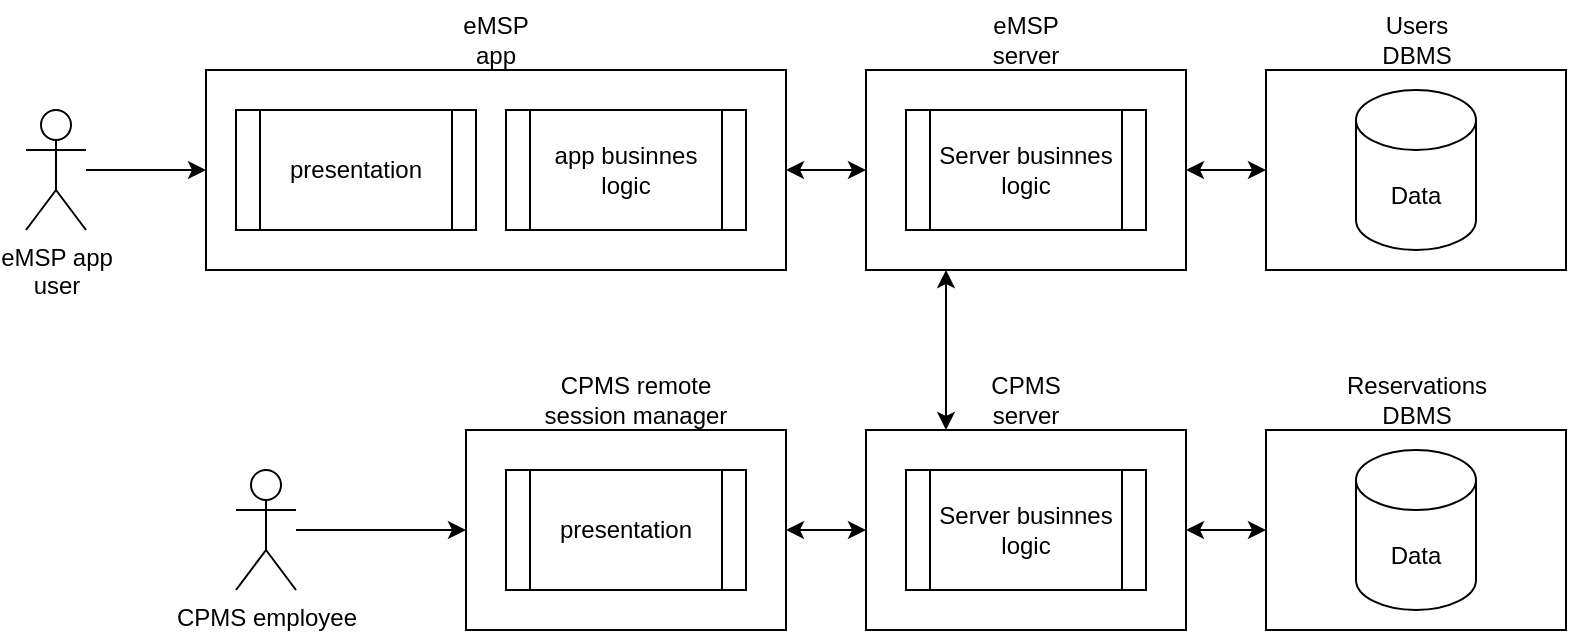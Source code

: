 <mxfile version="20.8.1" type="device"><diagram id="V_XcaT0CtuNlJ0raQy3x" name="Page-1"><mxGraphModel dx="2082" dy="1057" grid="1" gridSize="10" guides="1" tooltips="1" connect="1" arrows="1" fold="1" page="1" pageScale="1" pageWidth="850" pageHeight="1100" math="0" shadow="0"><root><mxCell id="0"/><mxCell id="1" parent="0"/><mxCell id="iNuc_WW1Xu3bFhKJDsRs-13" value="" style="rounded=0;whiteSpace=wrap;html=1;" parent="1" vertex="1"><mxGeometry x="360" y="250" width="160" height="100" as="geometry"/></mxCell><mxCell id="iNuc_WW1Xu3bFhKJDsRs-15" value="Server businnes logic" style="shape=process;whiteSpace=wrap;html=1;backgroundOutline=1;" parent="1" vertex="1"><mxGeometry x="380" y="270" width="120" height="60" as="geometry"/></mxCell><mxCell id="iNuc_WW1Xu3bFhKJDsRs-17" value="" style="rounded=0;whiteSpace=wrap;html=1;" parent="1" vertex="1"><mxGeometry x="560" y="250" width="150" height="100" as="geometry"/></mxCell><mxCell id="iNuc_WW1Xu3bFhKJDsRs-18" value="Users&lt;br&gt;DBMS" style="text;html=1;align=center;verticalAlign=middle;resizable=0;points=[];autosize=1;strokeColor=none;fillColor=none;" parent="1" vertex="1"><mxGeometry x="605" y="215" width="60" height="40" as="geometry"/></mxCell><mxCell id="iNuc_WW1Xu3bFhKJDsRs-23" value="" style="rounded=0;whiteSpace=wrap;html=1;" parent="1" vertex="1"><mxGeometry x="30" y="250" width="290" height="100" as="geometry"/></mxCell><mxCell id="iNuc_WW1Xu3bFhKJDsRs-25" value="eMSP &lt;br&gt;app" style="text;html=1;strokeColor=none;fillColor=none;align=center;verticalAlign=middle;whiteSpace=wrap;rounded=0;" parent="1" vertex="1"><mxGeometry x="145" y="220" width="60" height="30" as="geometry"/></mxCell><mxCell id="iNuc_WW1Xu3bFhKJDsRs-6" value="presentation" style="shape=process;whiteSpace=wrap;html=1;backgroundOutline=1;" parent="1" vertex="1"><mxGeometry x="45" y="270" width="120" height="60" as="geometry"/></mxCell><mxCell id="iNuc_WW1Xu3bFhKJDsRs-14" value="app businnes logic" style="shape=process;whiteSpace=wrap;html=1;backgroundOutline=1;" parent="1" vertex="1"><mxGeometry x="180" y="270" width="120" height="60" as="geometry"/></mxCell><mxCell id="iNuc_WW1Xu3bFhKJDsRs-27" value="eMSP server" style="text;html=1;strokeColor=none;fillColor=none;align=center;verticalAlign=middle;whiteSpace=wrap;rounded=0;" parent="1" vertex="1"><mxGeometry x="410" y="220" width="60" height="30" as="geometry"/></mxCell><mxCell id="iNuc_WW1Xu3bFhKJDsRs-29" value="" style="endArrow=classic;startArrow=classic;html=1;rounded=0;entryX=0;entryY=0.5;entryDx=0;entryDy=0;exitX=1;exitY=0.5;exitDx=0;exitDy=0;" parent="1" source="iNuc_WW1Xu3bFhKJDsRs-23" target="iNuc_WW1Xu3bFhKJDsRs-13" edge="1"><mxGeometry width="50" height="50" relative="1" as="geometry"><mxPoint x="310" y="320" as="sourcePoint"/><mxPoint x="360" y="270" as="targetPoint"/></mxGeometry></mxCell><mxCell id="iNuc_WW1Xu3bFhKJDsRs-30" value="" style="endArrow=classic;startArrow=classic;html=1;rounded=0;exitX=1;exitY=0.5;exitDx=0;exitDy=0;entryX=0;entryY=0.5;entryDx=0;entryDy=0;" parent="1" source="iNuc_WW1Xu3bFhKJDsRs-13" target="iNuc_WW1Xu3bFhKJDsRs-17" edge="1"><mxGeometry width="50" height="50" relative="1" as="geometry"><mxPoint x="520" y="320" as="sourcePoint"/><mxPoint x="570" y="270" as="targetPoint"/></mxGeometry></mxCell><mxCell id="iNuc_WW1Xu3bFhKJDsRs-31" value="" style="rounded=0;whiteSpace=wrap;html=1;" parent="1" vertex="1"><mxGeometry x="360" y="430" width="160" height="100" as="geometry"/></mxCell><mxCell id="iNuc_WW1Xu3bFhKJDsRs-32" value="Server businnes logic" style="shape=process;whiteSpace=wrap;html=1;backgroundOutline=1;" parent="1" vertex="1"><mxGeometry x="380" y="450" width="120" height="60" as="geometry"/></mxCell><mxCell id="iNuc_WW1Xu3bFhKJDsRs-33" value="" style="rounded=0;whiteSpace=wrap;html=1;" parent="1" vertex="1"><mxGeometry x="560" y="430" width="150" height="100" as="geometry"/></mxCell><mxCell id="iNuc_WW1Xu3bFhKJDsRs-34" value="Reservations&lt;br&gt;DBMS" style="text;html=1;align=center;verticalAlign=middle;resizable=0;points=[];autosize=1;strokeColor=none;fillColor=none;" parent="1" vertex="1"><mxGeometry x="590" y="395" width="90" height="40" as="geometry"/></mxCell><mxCell id="iNuc_WW1Xu3bFhKJDsRs-36" value="" style="rounded=0;whiteSpace=wrap;html=1;" parent="1" vertex="1"><mxGeometry x="160" y="430" width="160" height="100" as="geometry"/></mxCell><mxCell id="iNuc_WW1Xu3bFhKJDsRs-37" value="CPMS remote &lt;br&gt;session manager" style="text;html=1;strokeColor=none;fillColor=none;align=center;verticalAlign=middle;whiteSpace=wrap;rounded=0;" parent="1" vertex="1"><mxGeometry x="180" y="400" width="130" height="30" as="geometry"/></mxCell><mxCell id="iNuc_WW1Xu3bFhKJDsRs-38" value="presentation" style="shape=process;whiteSpace=wrap;html=1;backgroundOutline=1;" parent="1" vertex="1"><mxGeometry x="180" y="450" width="120" height="60" as="geometry"/></mxCell><mxCell id="iNuc_WW1Xu3bFhKJDsRs-40" value="CPMS server" style="text;html=1;strokeColor=none;fillColor=none;align=center;verticalAlign=middle;whiteSpace=wrap;rounded=0;" parent="1" vertex="1"><mxGeometry x="410" y="400" width="60" height="30" as="geometry"/></mxCell><mxCell id="iNuc_WW1Xu3bFhKJDsRs-41" value="" style="endArrow=classic;startArrow=classic;html=1;rounded=0;entryX=0;entryY=0.5;entryDx=0;entryDy=0;exitX=1;exitY=0.5;exitDx=0;exitDy=0;" parent="1" source="iNuc_WW1Xu3bFhKJDsRs-36" target="iNuc_WW1Xu3bFhKJDsRs-31" edge="1"><mxGeometry width="50" height="50" relative="1" as="geometry"><mxPoint x="310" y="500" as="sourcePoint"/><mxPoint x="360" y="450" as="targetPoint"/></mxGeometry></mxCell><mxCell id="iNuc_WW1Xu3bFhKJDsRs-42" value="" style="endArrow=classic;startArrow=classic;html=1;rounded=0;entryX=0;entryY=0.5;entryDx=0;entryDy=0;exitX=1;exitY=0.5;exitDx=0;exitDy=0;" parent="1" source="iNuc_WW1Xu3bFhKJDsRs-31" target="iNuc_WW1Xu3bFhKJDsRs-33" edge="1"><mxGeometry width="50" height="50" relative="1" as="geometry"><mxPoint x="520" y="500" as="sourcePoint"/><mxPoint x="570" y="450" as="targetPoint"/></mxGeometry></mxCell><mxCell id="iNuc_WW1Xu3bFhKJDsRs-43" value="" style="endArrow=classic;startArrow=classic;html=1;rounded=0;entryX=0.25;entryY=1;entryDx=0;entryDy=0;exitX=0.25;exitY=0;exitDx=0;exitDy=0;" parent="1" source="iNuc_WW1Xu3bFhKJDsRs-31" target="iNuc_WW1Xu3bFhKJDsRs-13" edge="1"><mxGeometry width="50" height="50" relative="1" as="geometry"><mxPoint x="400" y="410" as="sourcePoint"/><mxPoint x="440" y="370" as="targetPoint"/></mxGeometry></mxCell><mxCell id="iNuc_WW1Xu3bFhKJDsRs-44" value="Data" style="shape=cylinder3;whiteSpace=wrap;html=1;boundedLbl=1;backgroundOutline=1;size=15;" parent="1" vertex="1"><mxGeometry x="605" y="260" width="60" height="80" as="geometry"/></mxCell><mxCell id="iNuc_WW1Xu3bFhKJDsRs-45" value="Data" style="shape=cylinder3;whiteSpace=wrap;html=1;boundedLbl=1;backgroundOutline=1;size=15;" parent="1" vertex="1"><mxGeometry x="605" y="440" width="60" height="80" as="geometry"/></mxCell><mxCell id="iNuc_WW1Xu3bFhKJDsRs-50" style="edgeStyle=orthogonalEdgeStyle;rounded=0;orthogonalLoop=1;jettySize=auto;html=1;" parent="1" source="iNuc_WW1Xu3bFhKJDsRs-46" target="iNuc_WW1Xu3bFhKJDsRs-23" edge="1"><mxGeometry relative="1" as="geometry"/></mxCell><mxCell id="iNuc_WW1Xu3bFhKJDsRs-46" value="eMSP app&lt;br&gt;user" style="shape=umlActor;verticalLabelPosition=bottom;verticalAlign=top;html=1;outlineConnect=0;" parent="1" vertex="1"><mxGeometry x="-60" y="270" width="30" height="60" as="geometry"/></mxCell><mxCell id="iNuc_WW1Xu3bFhKJDsRs-48" style="edgeStyle=orthogonalEdgeStyle;rounded=0;orthogonalLoop=1;jettySize=auto;html=1;entryX=0;entryY=0.5;entryDx=0;entryDy=0;" parent="1" source="iNuc_WW1Xu3bFhKJDsRs-47" target="iNuc_WW1Xu3bFhKJDsRs-36" edge="1"><mxGeometry relative="1" as="geometry"/></mxCell><mxCell id="iNuc_WW1Xu3bFhKJDsRs-47" value="CPMS employee" style="shape=umlActor;verticalLabelPosition=bottom;verticalAlign=top;html=1;outlineConnect=0;" parent="1" vertex="1"><mxGeometry x="45" y="450" width="30" height="60" as="geometry"/></mxCell></root></mxGraphModel></diagram></mxfile>